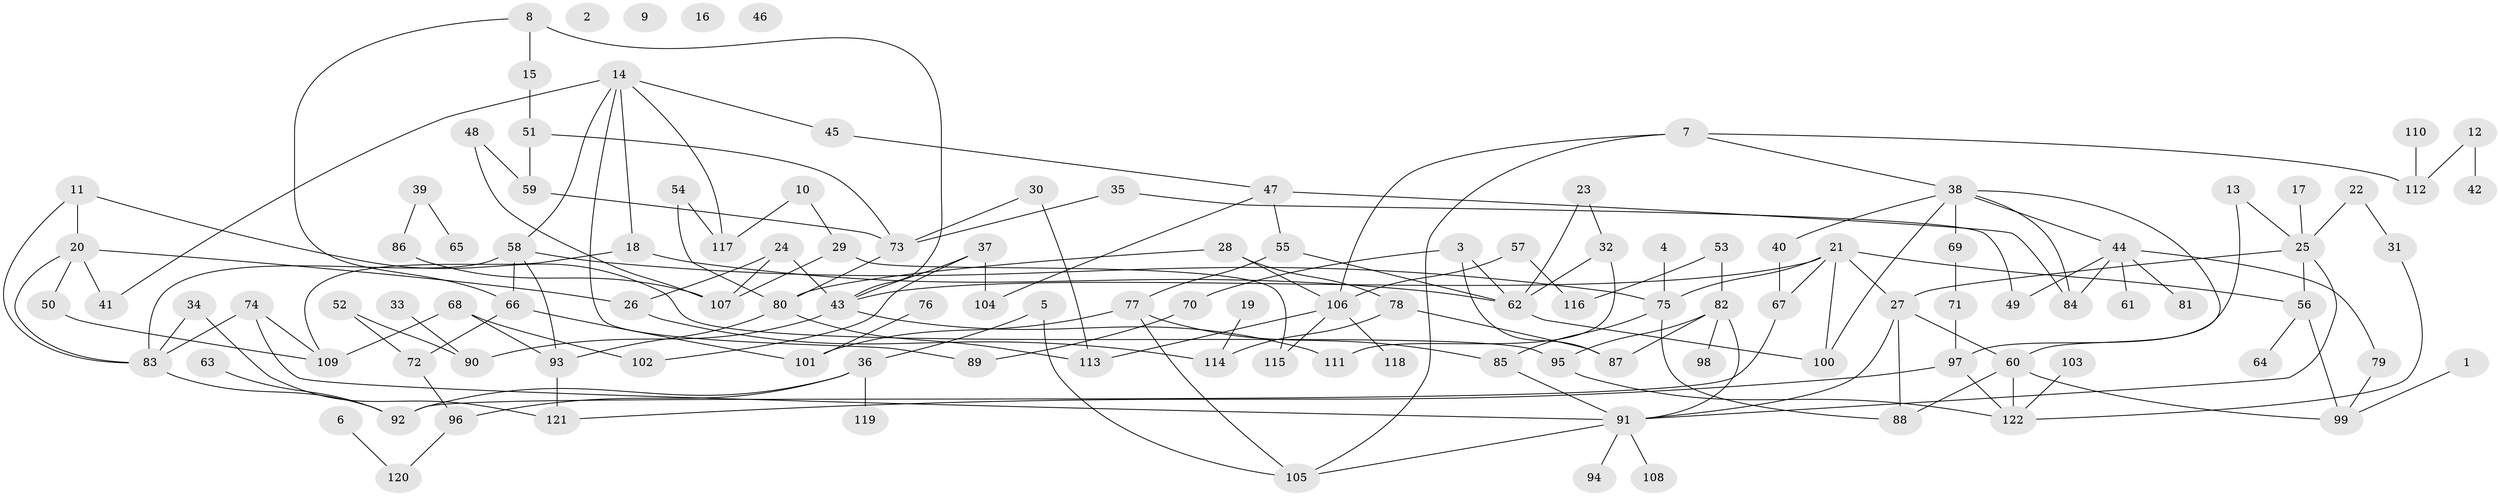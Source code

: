 // Generated by graph-tools (version 1.1) at 2025/25/03/09/25 03:25:18]
// undirected, 122 vertices, 172 edges
graph export_dot {
graph [start="1"]
  node [color=gray90,style=filled];
  1;
  2;
  3;
  4;
  5;
  6;
  7;
  8;
  9;
  10;
  11;
  12;
  13;
  14;
  15;
  16;
  17;
  18;
  19;
  20;
  21;
  22;
  23;
  24;
  25;
  26;
  27;
  28;
  29;
  30;
  31;
  32;
  33;
  34;
  35;
  36;
  37;
  38;
  39;
  40;
  41;
  42;
  43;
  44;
  45;
  46;
  47;
  48;
  49;
  50;
  51;
  52;
  53;
  54;
  55;
  56;
  57;
  58;
  59;
  60;
  61;
  62;
  63;
  64;
  65;
  66;
  67;
  68;
  69;
  70;
  71;
  72;
  73;
  74;
  75;
  76;
  77;
  78;
  79;
  80;
  81;
  82;
  83;
  84;
  85;
  86;
  87;
  88;
  89;
  90;
  91;
  92;
  93;
  94;
  95;
  96;
  97;
  98;
  99;
  100;
  101;
  102;
  103;
  104;
  105;
  106;
  107;
  108;
  109;
  110;
  111;
  112;
  113;
  114;
  115;
  116;
  117;
  118;
  119;
  120;
  121;
  122;
  1 -- 99;
  3 -- 62;
  3 -- 70;
  3 -- 87;
  4 -- 75;
  5 -- 36;
  5 -- 105;
  6 -- 120;
  7 -- 38;
  7 -- 105;
  7 -- 106;
  7 -- 112;
  8 -- 15;
  8 -- 43;
  8 -- 66;
  10 -- 29;
  10 -- 117;
  11 -- 20;
  11 -- 83;
  11 -- 95;
  12 -- 42;
  12 -- 112;
  13 -- 25;
  13 -- 97;
  14 -- 18;
  14 -- 41;
  14 -- 45;
  14 -- 58;
  14 -- 89;
  14 -- 117;
  15 -- 51;
  17 -- 25;
  18 -- 62;
  18 -- 109;
  19 -- 114;
  20 -- 26;
  20 -- 41;
  20 -- 50;
  20 -- 83;
  21 -- 27;
  21 -- 43;
  21 -- 56;
  21 -- 67;
  21 -- 75;
  21 -- 100;
  22 -- 25;
  22 -- 31;
  23 -- 32;
  23 -- 62;
  24 -- 26;
  24 -- 43;
  24 -- 107;
  25 -- 27;
  25 -- 56;
  25 -- 91;
  26 -- 114;
  27 -- 60;
  27 -- 88;
  27 -- 91;
  28 -- 78;
  28 -- 80;
  28 -- 106;
  29 -- 107;
  29 -- 115;
  30 -- 73;
  30 -- 113;
  31 -- 122;
  32 -- 62;
  32 -- 111;
  33 -- 90;
  34 -- 83;
  34 -- 121;
  35 -- 49;
  35 -- 73;
  36 -- 92;
  36 -- 96;
  36 -- 119;
  37 -- 43;
  37 -- 102;
  37 -- 104;
  38 -- 40;
  38 -- 44;
  38 -- 60;
  38 -- 69;
  38 -- 84;
  38 -- 100;
  39 -- 65;
  39 -- 86;
  40 -- 67;
  43 -- 90;
  43 -- 111;
  44 -- 49;
  44 -- 61;
  44 -- 79;
  44 -- 81;
  44 -- 84;
  45 -- 47;
  47 -- 55;
  47 -- 84;
  47 -- 104;
  48 -- 59;
  48 -- 107;
  50 -- 109;
  51 -- 59;
  51 -- 73;
  52 -- 72;
  52 -- 90;
  53 -- 82;
  53 -- 116;
  54 -- 80;
  54 -- 117;
  55 -- 62;
  55 -- 77;
  56 -- 64;
  56 -- 99;
  57 -- 106;
  57 -- 116;
  58 -- 66;
  58 -- 75;
  58 -- 83;
  58 -- 93;
  59 -- 73;
  60 -- 88;
  60 -- 99;
  60 -- 122;
  62 -- 100;
  63 -- 92;
  66 -- 72;
  66 -- 101;
  67 -- 92;
  68 -- 93;
  68 -- 102;
  68 -- 109;
  69 -- 71;
  70 -- 89;
  71 -- 97;
  72 -- 96;
  73 -- 80;
  74 -- 83;
  74 -- 91;
  74 -- 109;
  75 -- 85;
  75 -- 88;
  76 -- 101;
  77 -- 85;
  77 -- 101;
  77 -- 105;
  78 -- 87;
  78 -- 114;
  79 -- 99;
  80 -- 93;
  80 -- 113;
  82 -- 87;
  82 -- 91;
  82 -- 95;
  82 -- 98;
  83 -- 92;
  85 -- 91;
  86 -- 107;
  91 -- 94;
  91 -- 105;
  91 -- 108;
  93 -- 121;
  95 -- 122;
  96 -- 120;
  97 -- 121;
  97 -- 122;
  103 -- 122;
  106 -- 113;
  106 -- 115;
  106 -- 118;
  110 -- 112;
}
